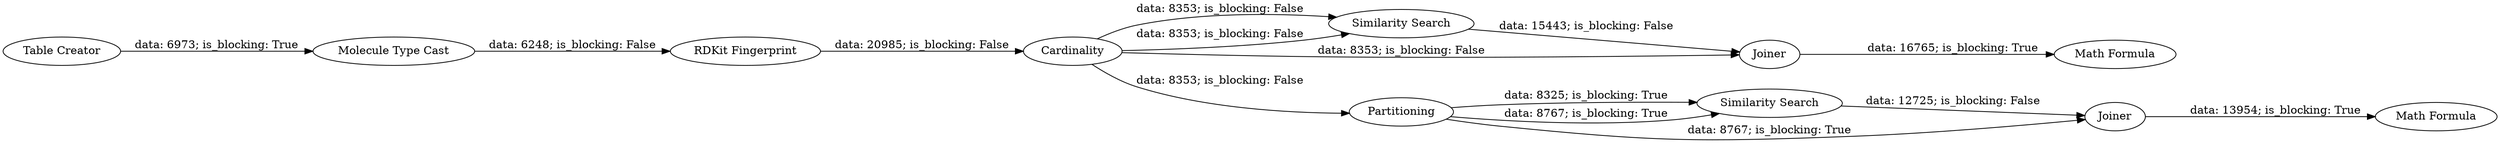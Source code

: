 digraph {
	"159538153737497258_9" [label="Similarity Search"]
	"159538153737497258_2" [label="Table Creator"]
	"159538153737497258_15" [label="Similarity Search"]
	"159538153737497258_16" [label="Math Formula"]
	"159538153737497258_17" [label=Joiner]
	"159538153737497258_13" [label="Math Formula"]
	"159538153737497258_12" [label=Cardinality]
	"159538153737497258_11" [label="RDKit Fingerprint"]
	"159538153737497258_3" [label="Molecule Type Cast"]
	"159538153737497258_6" [label=Partitioning]
	"159538153737497258_14" [label=Joiner]
	"159538153737497258_12" -> "159538153737497258_6" [label="data: 8353; is_blocking: False"]
	"159538153737497258_15" -> "159538153737497258_17" [label="data: 15443; is_blocking: False"]
	"159538153737497258_17" -> "159538153737497258_16" [label="data: 16765; is_blocking: True"]
	"159538153737497258_11" -> "159538153737497258_12" [label="data: 20985; is_blocking: False"]
	"159538153737497258_14" -> "159538153737497258_13" [label="data: 13954; is_blocking: True"]
	"159538153737497258_6" -> "159538153737497258_9" [label="data: 8325; is_blocking: True"]
	"159538153737497258_9" -> "159538153737497258_14" [label="data: 12725; is_blocking: False"]
	"159538153737497258_12" -> "159538153737497258_17" [label="data: 8353; is_blocking: False"]
	"159538153737497258_2" -> "159538153737497258_3" [label="data: 6973; is_blocking: True"]
	"159538153737497258_12" -> "159538153737497258_15" [label="data: 8353; is_blocking: False"]
	"159538153737497258_6" -> "159538153737497258_9" [label="data: 8767; is_blocking: True"]
	"159538153737497258_12" -> "159538153737497258_15" [label="data: 8353; is_blocking: False"]
	"159538153737497258_6" -> "159538153737497258_14" [label="data: 8767; is_blocking: True"]
	"159538153737497258_3" -> "159538153737497258_11" [label="data: 6248; is_blocking: False"]
	rankdir=LR
}
